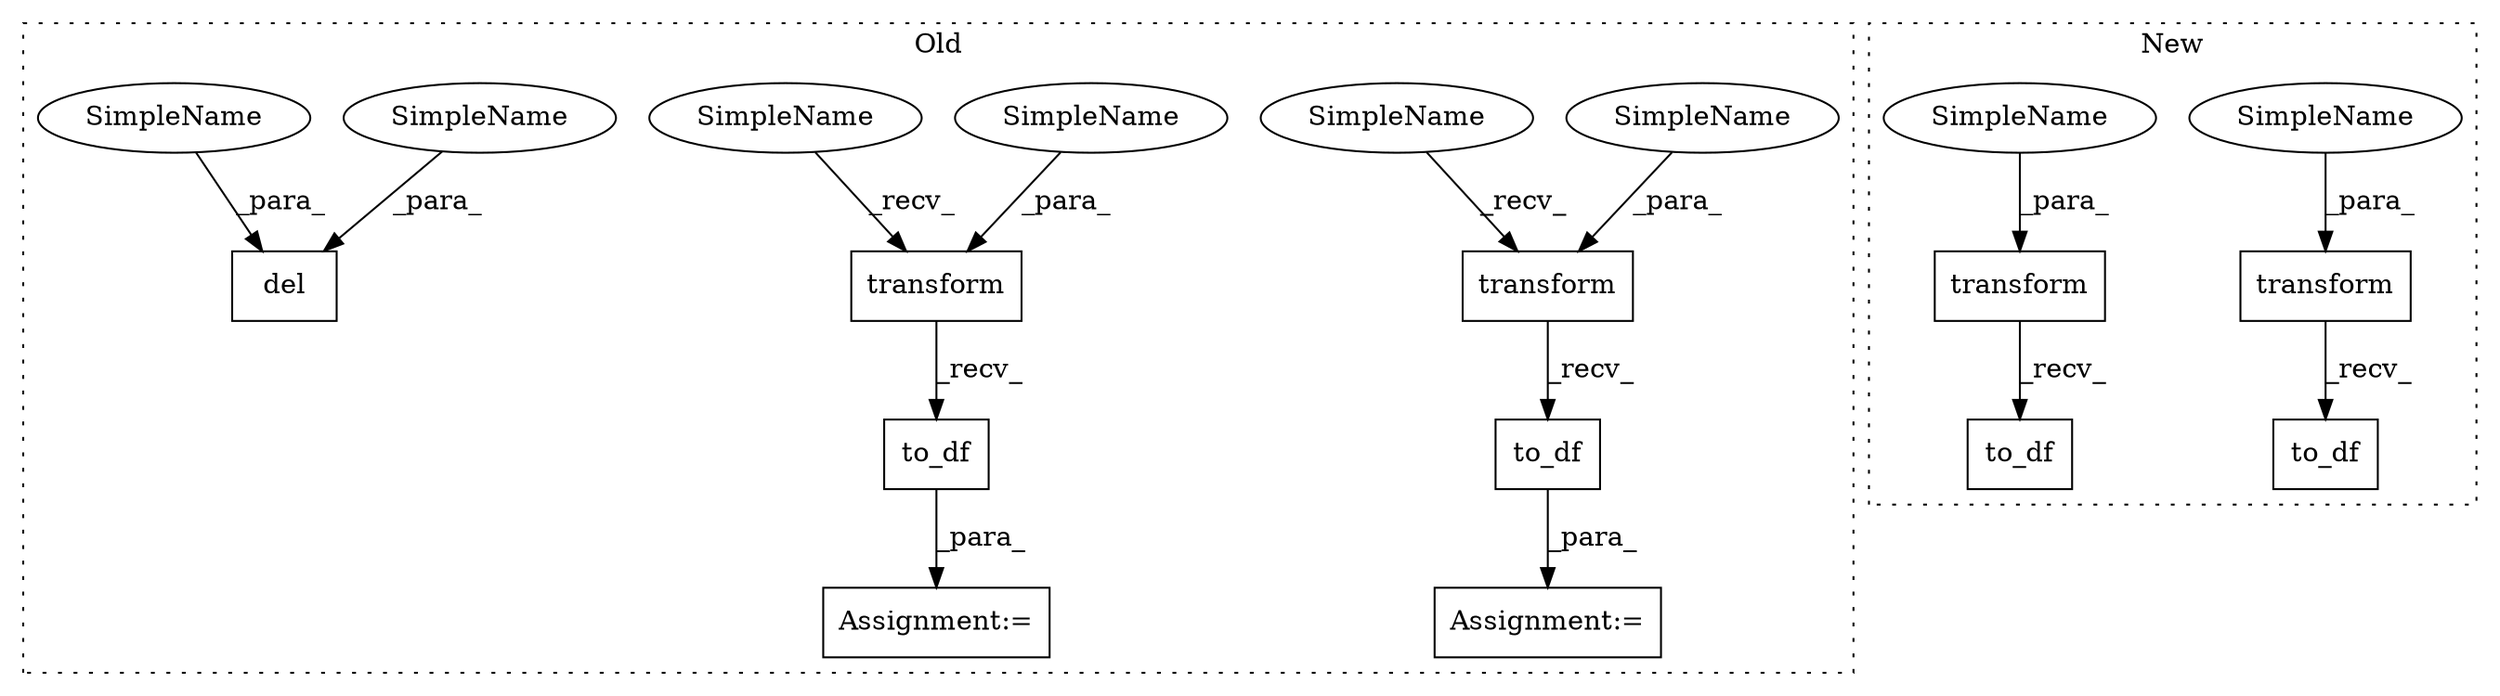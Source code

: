 digraph G {
subgraph cluster0 {
1 [label="del" a="32" s="19073,19153" l="4,1" shape="box"];
4 [label="transform" a="32" s="17209,17223" l="10,1" shape="box"];
5 [label="to_df" a="32" s="17225" l="7" shape="box"];
6 [label="transform" a="32" s="17330,17344" l="10,1" shape="box"];
7 [label="to_df" a="32" s="17346" l="7" shape="box"];
10 [label="Assignment:=" a="7" s="17194" l="1" shape="box"];
11 [label="Assignment:=" a="7" s="17313" l="1" shape="box"];
12 [label="SimpleName" a="42" s="17340" l="4" shape="ellipse"];
13 [label="SimpleName" a="42" s="17219" l="4" shape="ellipse"];
14 [label="SimpleName" a="42" s="17195" l="13" shape="ellipse"];
15 [label="SimpleName" a="42" s="19112" l="13" shape="ellipse"];
16 [label="SimpleName" a="42" s="19138" l="15" shape="ellipse"];
17 [label="SimpleName" a="42" s="17314" l="15" shape="ellipse"];
label = "Old";
style="dotted";
}
subgraph cluster1 {
2 [label="transform" a="32" s="16456,16470" l="10,1" shape="box"];
3 [label="to_df" a="32" s="16472" l="7" shape="box"];
8 [label="transform" a="32" s="16670,16684" l="10,1" shape="box"];
9 [label="to_df" a="32" s="16686" l="7" shape="box"];
18 [label="SimpleName" a="42" s="16466" l="4" shape="ellipse"];
19 [label="SimpleName" a="42" s="16680" l="4" shape="ellipse"];
label = "New";
style="dotted";
}
2 -> 3 [label="_recv_"];
4 -> 5 [label="_recv_"];
5 -> 10 [label="_para_"];
6 -> 7 [label="_recv_"];
7 -> 11 [label="_para_"];
8 -> 9 [label="_recv_"];
12 -> 6 [label="_para_"];
13 -> 4 [label="_para_"];
14 -> 4 [label="_recv_"];
15 -> 1 [label="_para_"];
16 -> 1 [label="_para_"];
17 -> 6 [label="_recv_"];
18 -> 2 [label="_para_"];
19 -> 8 [label="_para_"];
}